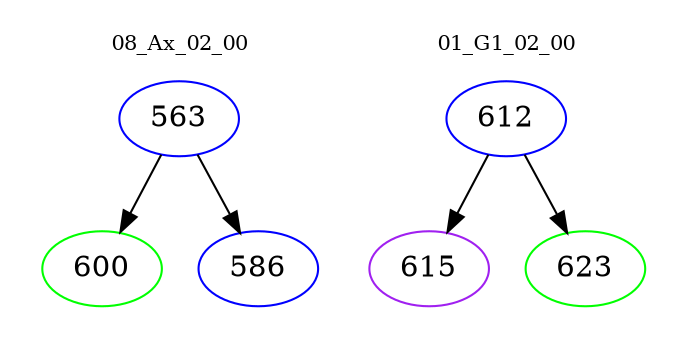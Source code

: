 digraph{
subgraph cluster_0 {
color = white
label = "08_Ax_02_00";
fontsize=10;
T0_563 [label="563", color="blue"]
T0_563 -> T0_600 [color="black"]
T0_600 [label="600", color="green"]
T0_563 -> T0_586 [color="black"]
T0_586 [label="586", color="blue"]
}
subgraph cluster_1 {
color = white
label = "01_G1_02_00";
fontsize=10;
T1_612 [label="612", color="blue"]
T1_612 -> T1_615 [color="black"]
T1_615 [label="615", color="purple"]
T1_612 -> T1_623 [color="black"]
T1_623 [label="623", color="green"]
}
}
